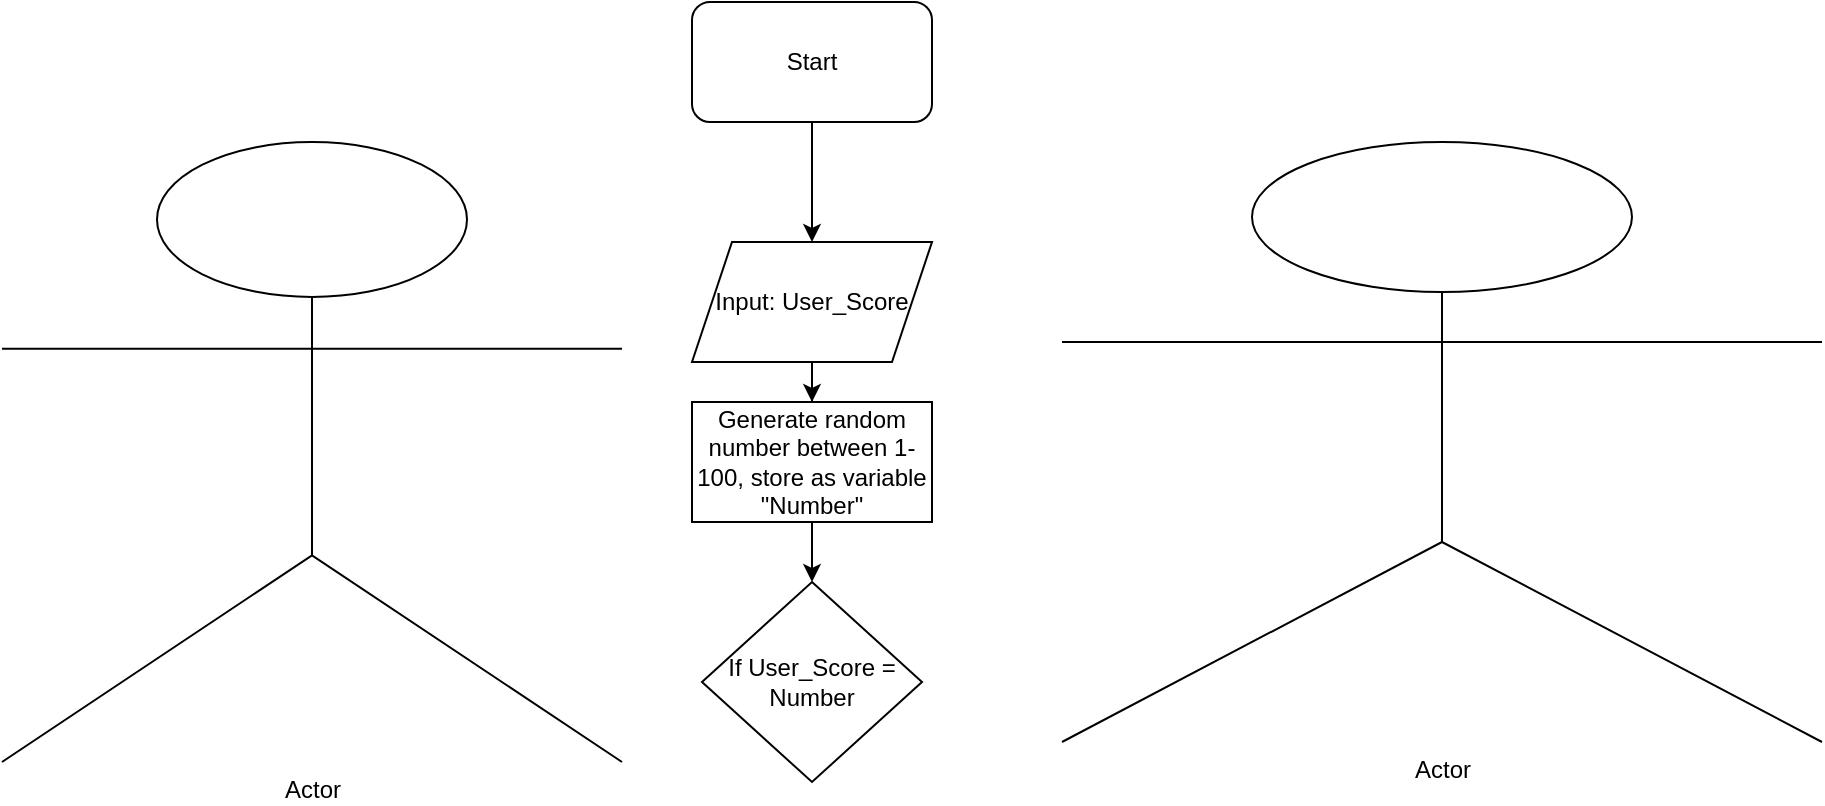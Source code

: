 <mxfile version="13.6.6" type="device"><diagram id="OJlK6ueBzEnTmOt8RxzZ" name="Page-1"><mxGraphModel dx="1038" dy="548" grid="1" gridSize="10" guides="1" tooltips="1" connect="1" arrows="1" fold="1" page="1" pageScale="1" pageWidth="850" pageHeight="1100" math="0" shadow="0"><root><mxCell id="0"/><mxCell id="1" parent="0"/><mxCell id="85ztqbUxv6OnXo2ssYWy-4" style="edgeStyle=orthogonalEdgeStyle;rounded=0;orthogonalLoop=1;jettySize=auto;html=1;" edge="1" parent="1" source="85ztqbUxv6OnXo2ssYWy-1" target="85ztqbUxv6OnXo2ssYWy-2"><mxGeometry relative="1" as="geometry"/></mxCell><mxCell id="85ztqbUxv6OnXo2ssYWy-1" value="Start" style="rounded=1;whiteSpace=wrap;html=1;" vertex="1" parent="1"><mxGeometry x="365" y="40" width="120" height="60" as="geometry"/></mxCell><mxCell id="85ztqbUxv6OnXo2ssYWy-6" style="edgeStyle=orthogonalEdgeStyle;rounded=0;orthogonalLoop=1;jettySize=auto;html=1;" edge="1" parent="1" source="85ztqbUxv6OnXo2ssYWy-2" target="85ztqbUxv6OnXo2ssYWy-5"><mxGeometry relative="1" as="geometry"/></mxCell><mxCell id="85ztqbUxv6OnXo2ssYWy-2" value="Input: User_Score" style="shape=parallelogram;perimeter=parallelogramPerimeter;whiteSpace=wrap;html=1;fixedSize=1;" vertex="1" parent="1"><mxGeometry x="365" y="160" width="120" height="60" as="geometry"/></mxCell><mxCell id="85ztqbUxv6OnXo2ssYWy-10" style="edgeStyle=orthogonalEdgeStyle;rounded=0;orthogonalLoop=1;jettySize=auto;html=1;" edge="1" parent="1" source="85ztqbUxv6OnXo2ssYWy-5"><mxGeometry relative="1" as="geometry"><mxPoint x="425" y="330" as="targetPoint"/></mxGeometry></mxCell><mxCell id="85ztqbUxv6OnXo2ssYWy-5" value="Generate random number between 1-100, store as variable &quot;Number&quot;" style="rounded=0;whiteSpace=wrap;html=1;" vertex="1" parent="1"><mxGeometry x="365" y="240" width="120" height="60" as="geometry"/></mxCell><mxCell id="85ztqbUxv6OnXo2ssYWy-11" value="Actor" style="shape=umlActor;verticalLabelPosition=bottom;verticalAlign=top;html=1;outlineConnect=0;" vertex="1" parent="1"><mxGeometry x="20" y="110" width="310" height="310" as="geometry"/></mxCell><mxCell id="85ztqbUxv6OnXo2ssYWy-12" value="Actor" style="shape=umlActor;verticalLabelPosition=bottom;verticalAlign=top;html=1;outlineConnect=0;" vertex="1" parent="1"><mxGeometry x="550" y="110" width="380" height="300" as="geometry"/></mxCell><mxCell id="85ztqbUxv6OnXo2ssYWy-13" value="&lt;span&gt;If User_Score = Number&lt;/span&gt;" style="rhombus;whiteSpace=wrap;html=1;" vertex="1" parent="1"><mxGeometry x="370" y="330" width="110" height="100" as="geometry"/></mxCell></root></mxGraphModel></diagram></mxfile>